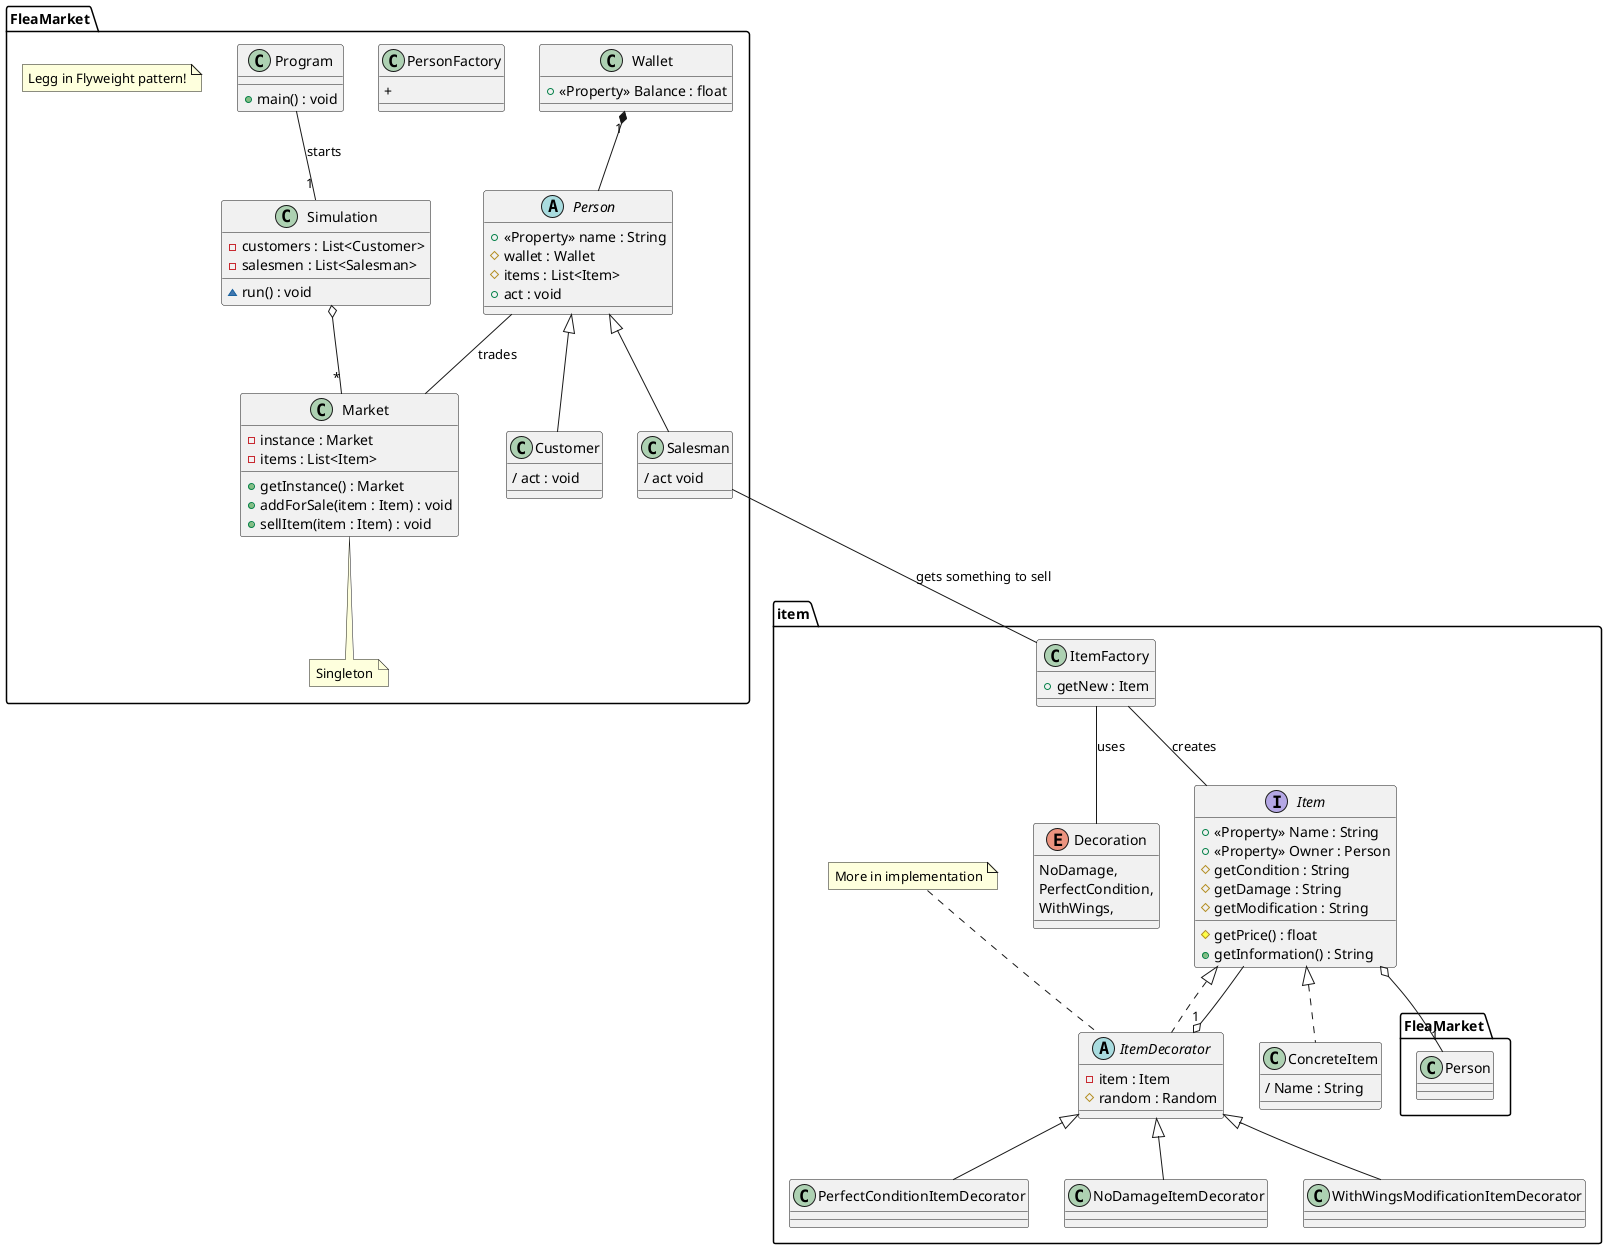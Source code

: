 @startuml Class diagram 



namespace item {
    interface Item {
        + <<Property>> Name : String 
        + <<Property>> Owner : Person 
        # getPrice() : float
        # getCondition : String
        # getDamage : String
        # getModification : String
        + getInformation() : String 
    }

    Item o-- "1" FleaMarket.Person 

    class ConcreteItem implements Item {
        / Name : String 
    }


    abstract ItemDecorator implements Item {
        - item : Item
        # random : Random  
    }

    ItemDecorator "1" o-- Item 


    class PerfectConditionItemDecorator extends ItemDecorator
    class NoDamageItemDecorator extends ItemDecorator
    class WithWingsModificationItemDecorator extends ItemDecorator

    note "More in implementation" as MoreInImplementation
    MoreInImplementation .. ItemDecorator


    enum Decoration {
        NoDamage,
        PerfectCondition,
        WithWings, 
    }

    ItemFactory -- Decoration : uses 

    class ItemFactory {
        + getNew : Item  
    }

    ItemFactory -- Item : creates 
}

namespace FleaMarket {
    

    class Wallet {
        + <<Property>> Balance : float 
    }

    abstract Person {
        + <<Property>> name : String 
        # wallet : Wallet 
        # items : List<Item> 
        + act : void 
    }

    Wallet "1" *-- Person
    Person -- Market : trades 


    class Customer extends Person {
        / act : void 
    }

    class Salesman extends Person {
        / act void 
    }

    class PersonFactory {
        + 
    }

    note "Singleton" as singleton
    class Market {
        - instance : Market
        - items : List<Item>
        + getInstance() : Market   
        + addForSale(item : Item) : void  
        + sellItem(item : Item) : void 
    }

    Market .. singleton


    class Program { 
        + main() : void
    }

    class Simulation {
        - customers : List<Customer> 
        - salesmen : List<Salesman> 
        ~ run() : void 
    }

    Program -- "1" Simulation : starts
    Simulation o-- "*" Market

    note "Legg in Flyweight pattern!" as flnote


    Salesman -- ItemFactory : gets something to sell 

}


@enduml